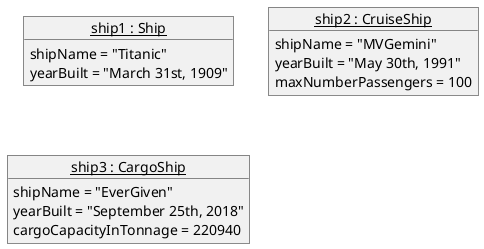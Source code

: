 @startuml ShipObject

object "<u>ship1 : Ship</u>" as ship1 {
  shipName = "Titanic"
  yearBuilt = "March 31st, 1909"
}

object "<u>ship2 : CruiseShip</u>" as ship2 {
  shipName = "MVGemini"
  yearBuilt = "May 30th, 1991"
  maxNumberPassengers = 100
}

object "<u>ship3 : CargoShip</u>" as ship3 {
  shipName = "EverGiven"
  yearBuilt = "September 25th, 2018"
  cargoCapacityInTonnage = 220940
}

@enduml
